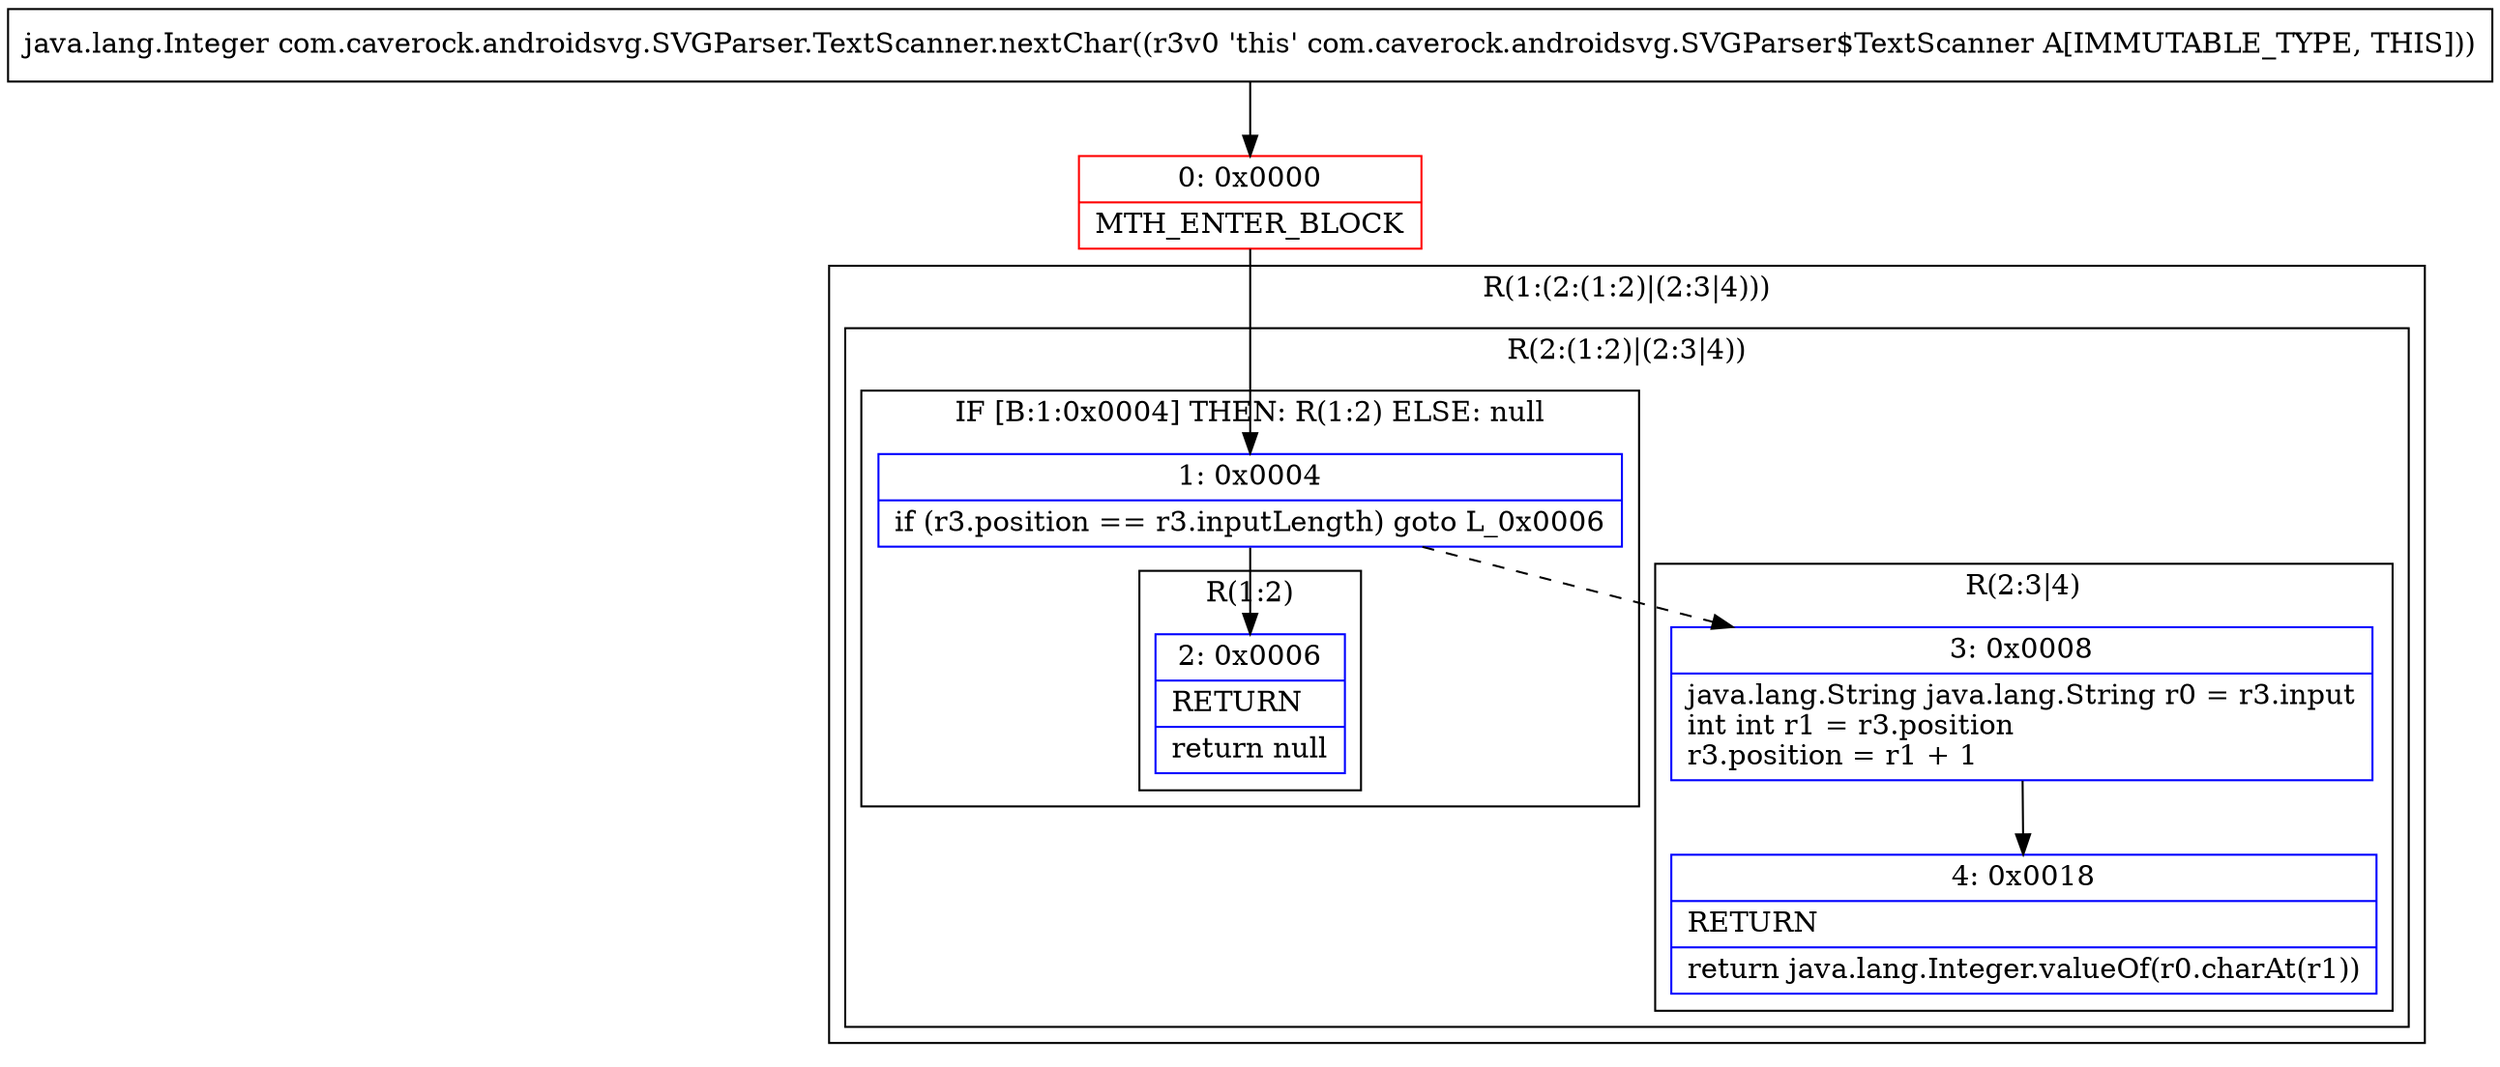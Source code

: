 digraph "CFG forcom.caverock.androidsvg.SVGParser.TextScanner.nextChar()Ljava\/lang\/Integer;" {
subgraph cluster_Region_1622208114 {
label = "R(1:(2:(1:2)|(2:3|4)))";
node [shape=record,color=blue];
subgraph cluster_Region_1506505699 {
label = "R(2:(1:2)|(2:3|4))";
node [shape=record,color=blue];
subgraph cluster_IfRegion_1015543670 {
label = "IF [B:1:0x0004] THEN: R(1:2) ELSE: null";
node [shape=record,color=blue];
Node_1 [shape=record,label="{1\:\ 0x0004|if (r3.position == r3.inputLength) goto L_0x0006\l}"];
subgraph cluster_Region_783214150 {
label = "R(1:2)";
node [shape=record,color=blue];
Node_2 [shape=record,label="{2\:\ 0x0006|RETURN\l|return null\l}"];
}
}
subgraph cluster_Region_1044685742 {
label = "R(2:3|4)";
node [shape=record,color=blue];
Node_3 [shape=record,label="{3\:\ 0x0008|java.lang.String java.lang.String r0 = r3.input\lint int r1 = r3.position\lr3.position = r1 + 1\l}"];
Node_4 [shape=record,label="{4\:\ 0x0018|RETURN\l|return java.lang.Integer.valueOf(r0.charAt(r1))\l}"];
}
}
}
Node_0 [shape=record,color=red,label="{0\:\ 0x0000|MTH_ENTER_BLOCK\l}"];
MethodNode[shape=record,label="{java.lang.Integer com.caverock.androidsvg.SVGParser.TextScanner.nextChar((r3v0 'this' com.caverock.androidsvg.SVGParser$TextScanner A[IMMUTABLE_TYPE, THIS])) }"];
MethodNode -> Node_0;
Node_1 -> Node_2;
Node_1 -> Node_3[style=dashed];
Node_3 -> Node_4;
Node_0 -> Node_1;
}

